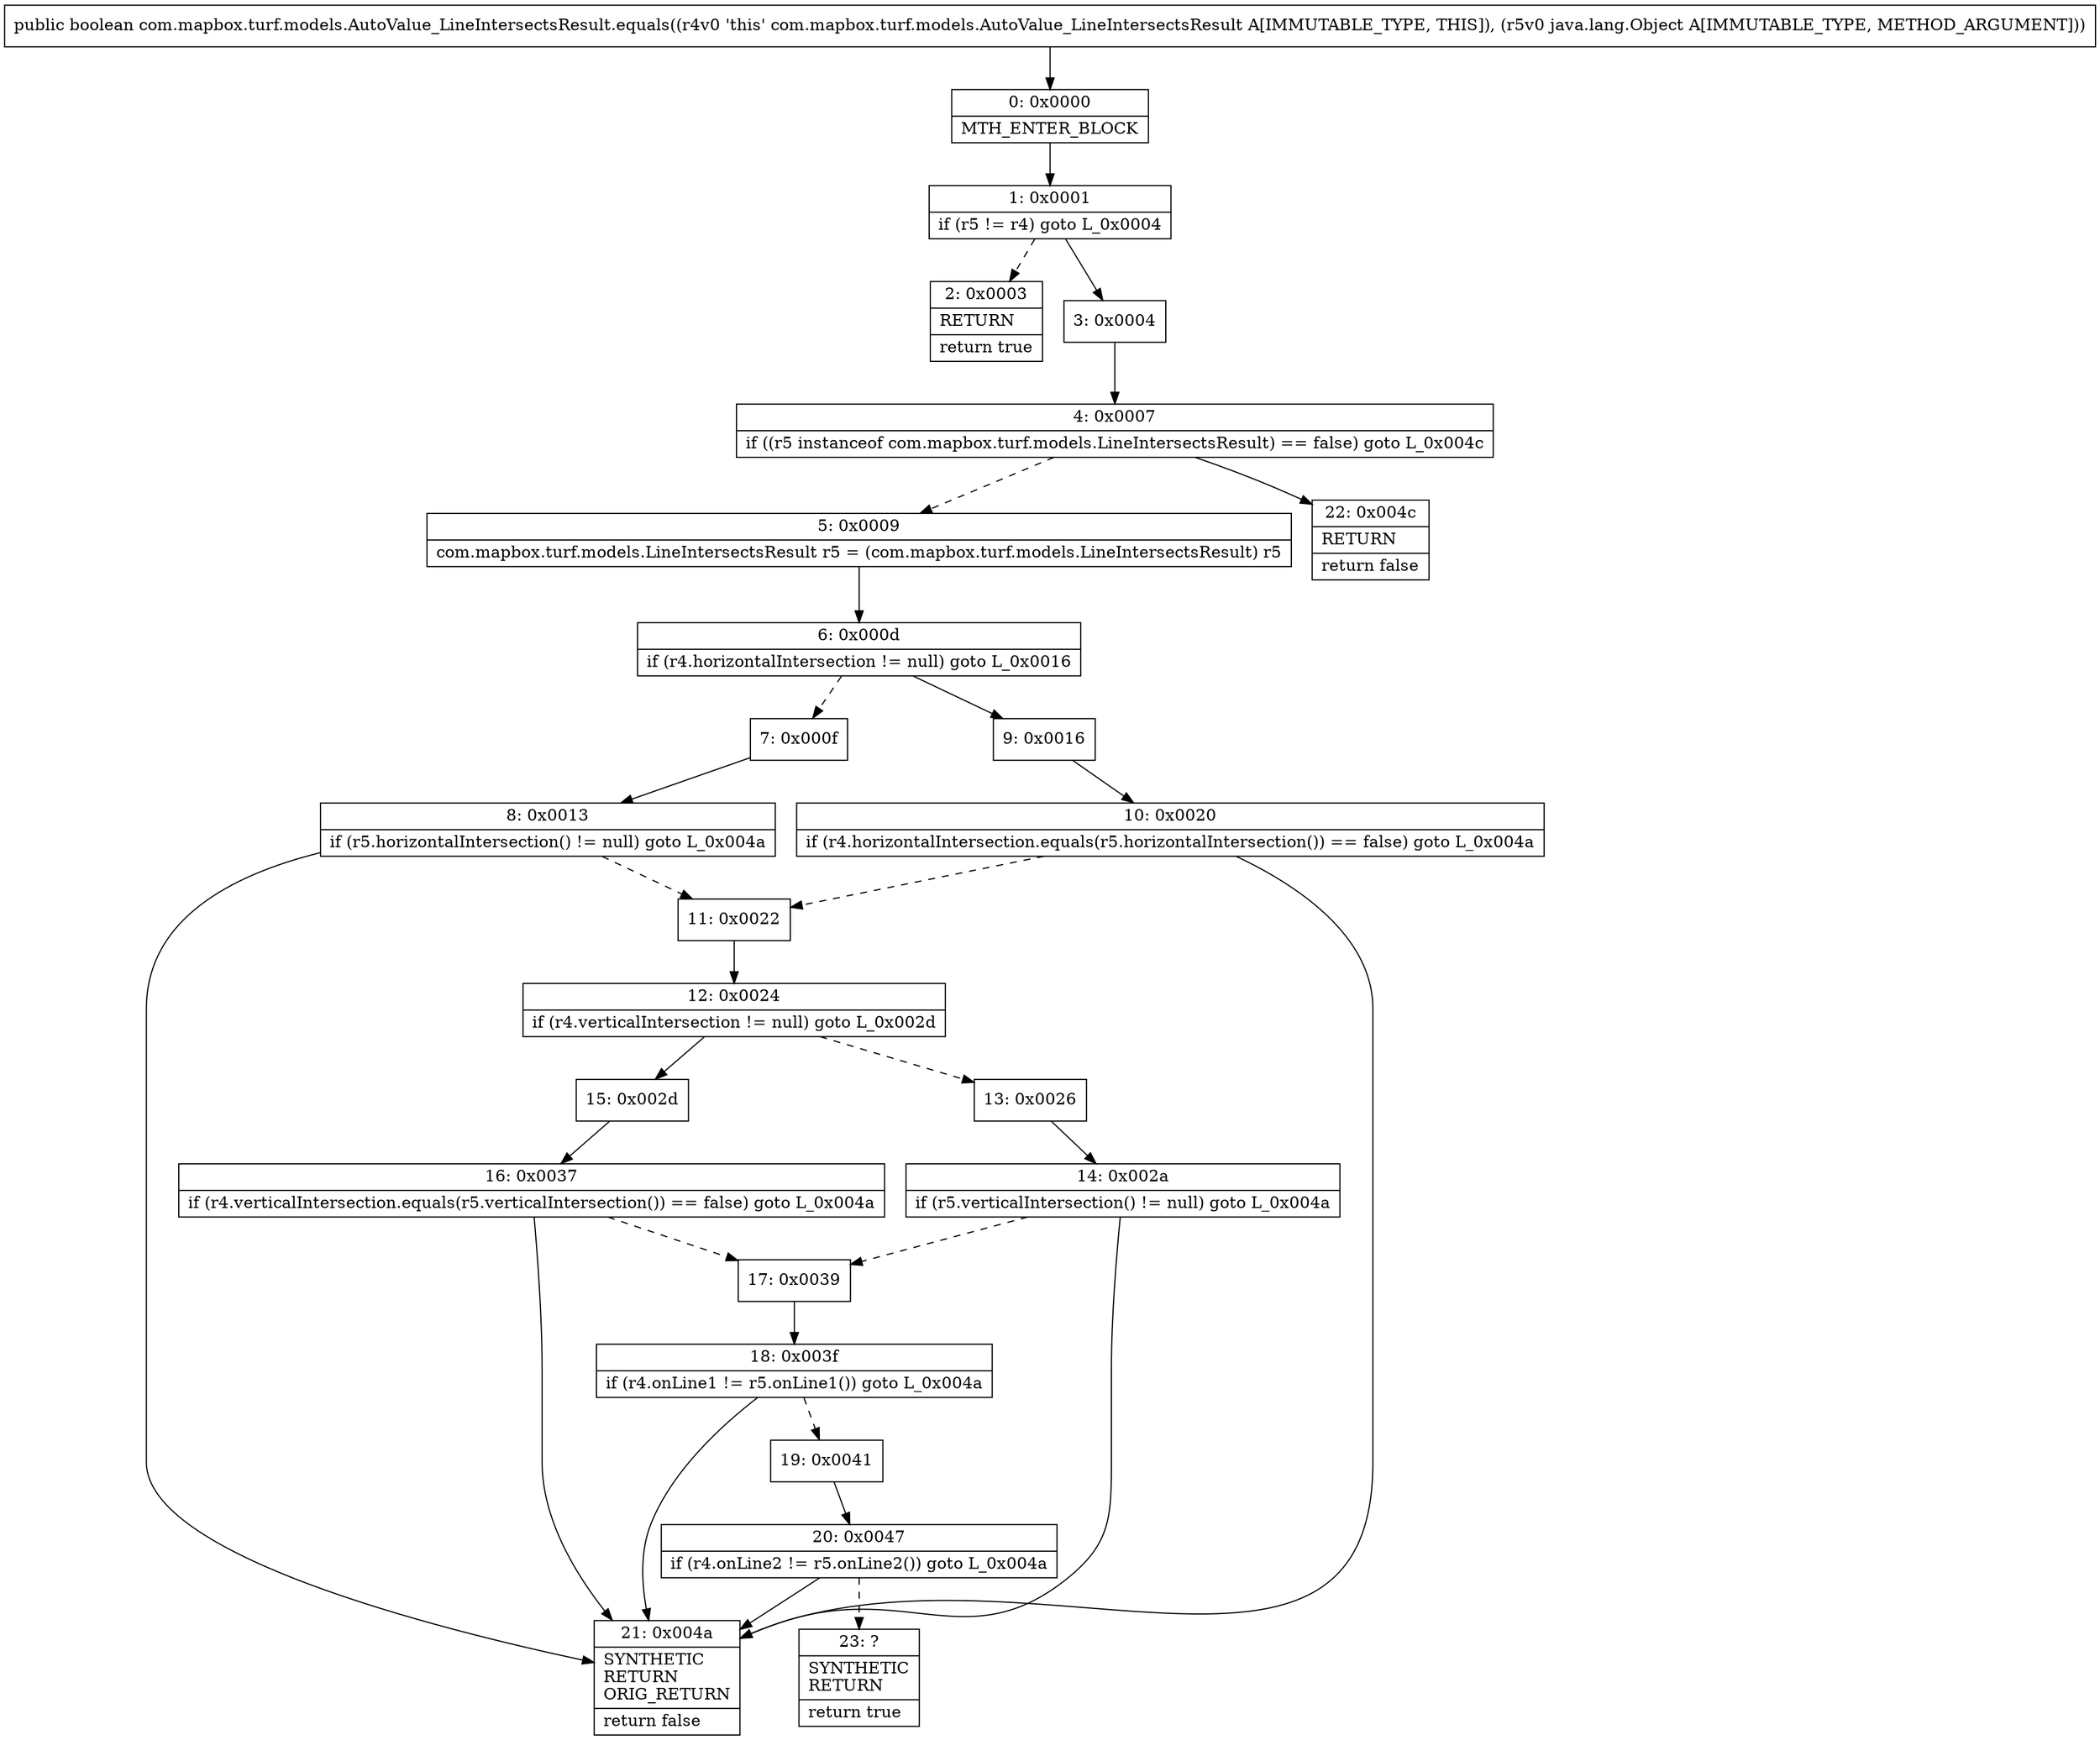 digraph "CFG forcom.mapbox.turf.models.AutoValue_LineIntersectsResult.equals(Ljava\/lang\/Object;)Z" {
Node_0 [shape=record,label="{0\:\ 0x0000|MTH_ENTER_BLOCK\l}"];
Node_1 [shape=record,label="{1\:\ 0x0001|if (r5 != r4) goto L_0x0004\l}"];
Node_2 [shape=record,label="{2\:\ 0x0003|RETURN\l|return true\l}"];
Node_3 [shape=record,label="{3\:\ 0x0004}"];
Node_4 [shape=record,label="{4\:\ 0x0007|if ((r5 instanceof com.mapbox.turf.models.LineIntersectsResult) == false) goto L_0x004c\l}"];
Node_5 [shape=record,label="{5\:\ 0x0009|com.mapbox.turf.models.LineIntersectsResult r5 = (com.mapbox.turf.models.LineIntersectsResult) r5\l}"];
Node_6 [shape=record,label="{6\:\ 0x000d|if (r4.horizontalIntersection != null) goto L_0x0016\l}"];
Node_7 [shape=record,label="{7\:\ 0x000f}"];
Node_8 [shape=record,label="{8\:\ 0x0013|if (r5.horizontalIntersection() != null) goto L_0x004a\l}"];
Node_9 [shape=record,label="{9\:\ 0x0016}"];
Node_10 [shape=record,label="{10\:\ 0x0020|if (r4.horizontalIntersection.equals(r5.horizontalIntersection()) == false) goto L_0x004a\l}"];
Node_11 [shape=record,label="{11\:\ 0x0022}"];
Node_12 [shape=record,label="{12\:\ 0x0024|if (r4.verticalIntersection != null) goto L_0x002d\l}"];
Node_13 [shape=record,label="{13\:\ 0x0026}"];
Node_14 [shape=record,label="{14\:\ 0x002a|if (r5.verticalIntersection() != null) goto L_0x004a\l}"];
Node_15 [shape=record,label="{15\:\ 0x002d}"];
Node_16 [shape=record,label="{16\:\ 0x0037|if (r4.verticalIntersection.equals(r5.verticalIntersection()) == false) goto L_0x004a\l}"];
Node_17 [shape=record,label="{17\:\ 0x0039}"];
Node_18 [shape=record,label="{18\:\ 0x003f|if (r4.onLine1 != r5.onLine1()) goto L_0x004a\l}"];
Node_19 [shape=record,label="{19\:\ 0x0041}"];
Node_20 [shape=record,label="{20\:\ 0x0047|if (r4.onLine2 != r5.onLine2()) goto L_0x004a\l}"];
Node_21 [shape=record,label="{21\:\ 0x004a|SYNTHETIC\lRETURN\lORIG_RETURN\l|return false\l}"];
Node_22 [shape=record,label="{22\:\ 0x004c|RETURN\l|return false\l}"];
Node_23 [shape=record,label="{23\:\ ?|SYNTHETIC\lRETURN\l|return true\l}"];
MethodNode[shape=record,label="{public boolean com.mapbox.turf.models.AutoValue_LineIntersectsResult.equals((r4v0 'this' com.mapbox.turf.models.AutoValue_LineIntersectsResult A[IMMUTABLE_TYPE, THIS]), (r5v0 java.lang.Object A[IMMUTABLE_TYPE, METHOD_ARGUMENT])) }"];
MethodNode -> Node_0;
Node_0 -> Node_1;
Node_1 -> Node_2[style=dashed];
Node_1 -> Node_3;
Node_3 -> Node_4;
Node_4 -> Node_5[style=dashed];
Node_4 -> Node_22;
Node_5 -> Node_6;
Node_6 -> Node_7[style=dashed];
Node_6 -> Node_9;
Node_7 -> Node_8;
Node_8 -> Node_21;
Node_8 -> Node_11[style=dashed];
Node_9 -> Node_10;
Node_10 -> Node_11[style=dashed];
Node_10 -> Node_21;
Node_11 -> Node_12;
Node_12 -> Node_13[style=dashed];
Node_12 -> Node_15;
Node_13 -> Node_14;
Node_14 -> Node_21;
Node_14 -> Node_17[style=dashed];
Node_15 -> Node_16;
Node_16 -> Node_17[style=dashed];
Node_16 -> Node_21;
Node_17 -> Node_18;
Node_18 -> Node_19[style=dashed];
Node_18 -> Node_21;
Node_19 -> Node_20;
Node_20 -> Node_21;
Node_20 -> Node_23[style=dashed];
}

